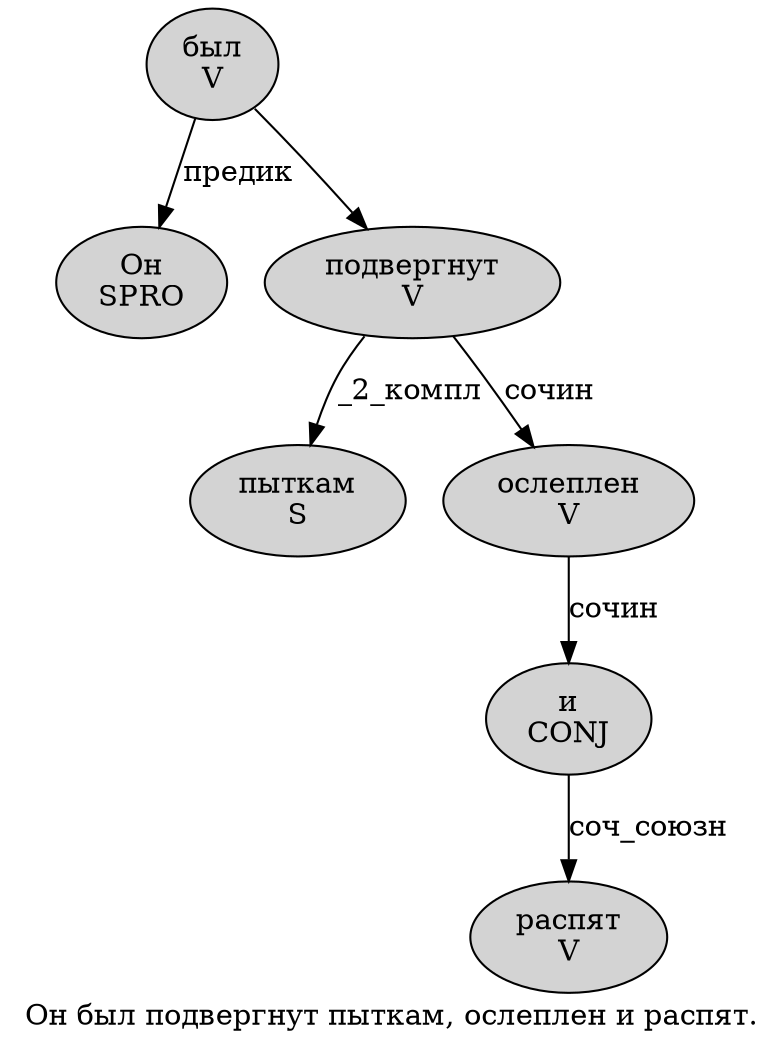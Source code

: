 digraph SENTENCE_789 {
	graph [label="Он был подвергнут пыткам, ослеплен и распят."]
	node [style=filled]
		0 [label="Он
SPRO" color="" fillcolor=lightgray penwidth=1 shape=ellipse]
		1 [label="был
V" color="" fillcolor=lightgray penwidth=1 shape=ellipse]
		2 [label="подвергнут
V" color="" fillcolor=lightgray penwidth=1 shape=ellipse]
		3 [label="пыткам
S" color="" fillcolor=lightgray penwidth=1 shape=ellipse]
		5 [label="ослеплен
V" color="" fillcolor=lightgray penwidth=1 shape=ellipse]
		6 [label="и
CONJ" color="" fillcolor=lightgray penwidth=1 shape=ellipse]
		7 [label="распят
V" color="" fillcolor=lightgray penwidth=1 shape=ellipse]
			2 -> 3 [label="_2_компл"]
			2 -> 5 [label="сочин"]
			1 -> 0 [label="предик"]
			1 -> 2
			6 -> 7 [label="соч_союзн"]
			5 -> 6 [label="сочин"]
}